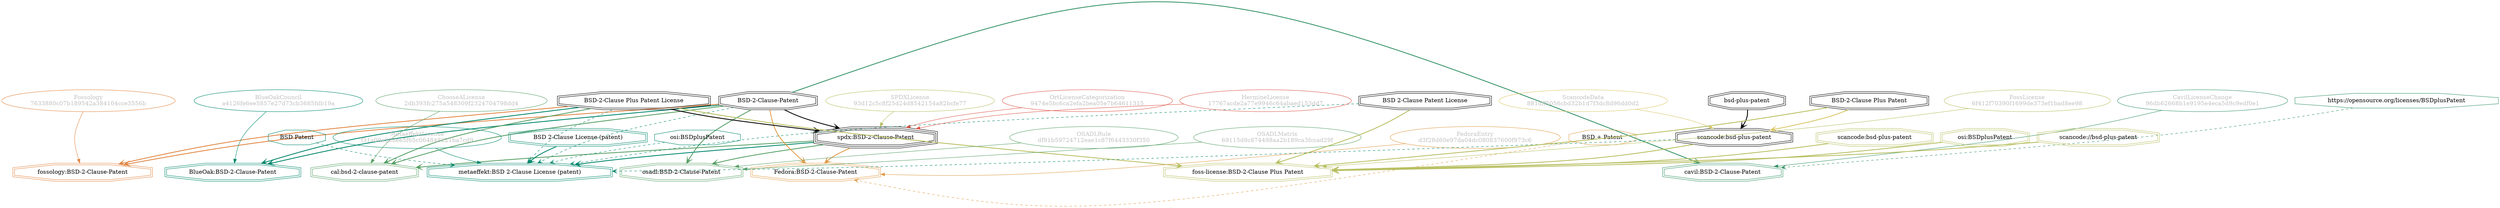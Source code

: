 strict digraph {
    node [shape=box];
    graph [splines=curved];
    383 [label="SPDXLicense\n93d12c5c8f25d24d8542154a82bcfe77"
        ,fontcolor=gray
        ,color="#b8bf62"
        ,fillcolor="beige;1"
        ,shape=ellipse];
    384 [label="spdx:BSD-2-Clause-Patent"
        ,shape=tripleoctagon];
    385 [label="BSD-2-Clause-Patent"
        ,shape=doubleoctagon];
    386 [label="BSD-2-Clause Plus Patent License"
        ,shape=doubleoctagon];
    5943 [label="FedoraEntry\nd3f28d60e97da04dc080837600f973c6"
         ,fontcolor=gray
         ,color="#e09d4b"
         ,fillcolor="beige;1"
         ,shape=ellipse];
    5944 [label="Fedora:BSD-2-Clause-Patent"
         ,color="#e09d4b"
         ,shape=doubleoctagon];
    5945 [label="BSD + Patent"
         ,color="#e09d4b"
         ,shape=octagon];
    8633 [label="BlueOakCouncil\na4126fe6ee5857e27d73cb3685fdb19a"
         ,fontcolor=gray
         ,color="#00876c"
         ,fillcolor="beige;1"
         ,shape=ellipse];
    8634 [label="BlueOak:BSD-2-Clause-Patent"
         ,color="#00876c"
         ,shape=doubleoctagon];
    9763 [label="OSADLRule\ndf91b59724712eae1c87f6443330f350"
         ,fontcolor=gray
         ,color="#58a066"
         ,fillcolor="beige;1"
         ,shape=ellipse];
    9764 [label="osadl:BSD-2-Clause-Patent"
         ,color="#58a066"
         ,shape=doubleoctagon];
    9908 [label="OSADLMatrix\n69115d9c874498aa2b189ca3fccad29f"
         ,fontcolor=gray
         ,color="#58a066"
         ,fillcolor="beige;1"
         ,shape=ellipse];
    10963 [label="ChooseALicense\n2db393fc275a548309f2324704798dd4"
          ,fontcolor=gray
          ,color="#58a066"
          ,fillcolor="beige;1"
          ,shape=ellipse];
    10964 [label="cal:bsd-2-clause-patent"
          ,color="#58a066"
          ,shape=doubleoctagon];
    13031 [label="ScancodeData\n881dff5056cbd32b1d7f3dc8d96dd0d2"
          ,fontcolor=gray
          ,color="#dac767"
          ,fillcolor="beige;1"
          ,shape=ellipse];
    13032 [label="scancode:bsd-plus-patent"
          ,shape=doubleoctagon];
    13033 [label="bsd-plus-patent"
          ,shape=doubleoctagon];
    13034 [label="BSD-2-Clause Plus Patent"
          ,shape=doubleoctagon];
    27799 [label="Fossology\n7633880c07b189542a384104cce3556b"
          ,fontcolor=gray
          ,color="#e18745"
          ,fillcolor="beige;1"
          ,shape=ellipse];
    27800 [label="fossology:BSD-2-Clause-Patent"
          ,color="#e18745"
          ,shape=doubleoctagon];
    28617 [label="OrtLicenseCategorization\n9474e5bc6ca2efa2bea05e7b64611315"
          ,fontcolor=gray
          ,color="#dc574a"
          ,fillcolor="beige;1"
          ,shape=ellipse];
    36555 [label="CavilLicenseChange\n96db62668b1e9195e4eca5d9c9edf0e1"
          ,fontcolor=gray
          ,color="#379469"
          ,fillcolor="beige;1"
          ,shape=ellipse];
    36556 [label="cavil:BSD-2-Clause-Patent"
          ,color="#379469"
          ,shape=doubleoctagon];
    36557 [label="https://opensource.org/licenses/BSDplusPatent"
          ,color="#379469"
          ,shape=octagon];
    39606 [label="BSD Patent"
          ,color="#00876c"
          ,shape=octagon];
    39607 [label="MetaeffektLicense\nf31a00a288ee5f65c064848221ba7cd9"
          ,fontcolor=gray
          ,color="#00876c"
          ,fillcolor="beige;1"
          ,shape=ellipse];
    39608 [label="metaeffekt:BSD 2-Clause License (patent)"
          ,color="#00876c"
          ,shape=doubleoctagon];
    39609 [label="BSD 2-Clause License (patent)"
          ,color="#00876c"
          ,shape=doubleoctagon];
    39610 [label="BSD 2-Clause Patent License"
          ,shape=doubleoctagon];
    39611 [label="osi:BSDplusPatent"
          ,color="#00876c"
          ,shape=octagon];
    50055 [label="HermineLicense\n17767acde2a77e9946c64abaed153dd7"
          ,fontcolor=gray
          ,color="#dc574a"
          ,fillcolor="beige;1"
          ,shape=ellipse];
    50431 [label="FossLicense\n6f412f70390f1699de373ef1bad8ee98"
          ,fontcolor=gray
          ,color="#b8bf62"
          ,fillcolor="beige;1"
          ,shape=ellipse];
    50432 [label="foss-license:BSD-2-Clause Plus Patent"
          ,color="#b8bf62"
          ,shape=doubleoctagon];
    50433 [label="scancode://bsd-plus-patent"
          ,color="#b8bf62"
          ,shape=doubleoctagon];
    50434 [label="scancode:bsd-plus-patent"
          ,color="#b8bf62"
          ,shape=doubleoctagon];
    50435 [label="osi:BSDplusPatent"
          ,color="#b8bf62"
          ,shape=doubleoctagon];
    383 -> 384 [weight=0.5
               ,color="#b8bf62"];
    384 -> 5944 [style=bold
                ,arrowhead=vee
                ,weight=0.7
                ,color="#e09d4b"];
    384 -> 9764 [style=bold
                ,arrowhead=vee
                ,weight=0.7
                ,color="#58a066"];
    384 -> 10964 [style=bold
                 ,arrowhead=vee
                 ,weight=0.7
                 ,color="#58a066"];
    384 -> 39608 [style=bold
                 ,arrowhead=vee
                 ,weight=0.7
                 ,color="#00876c"];
    385 -> 384 [style=bold
               ,arrowhead=vee
               ,weight=0.7];
    385 -> 5944 [style=bold
                ,arrowhead=vee
                ,weight=0.7
                ,color="#e09d4b"];
    385 -> 5944 [style=bold
                ,arrowhead=vee
                ,weight=0.7
                ,color="#e09d4b"];
    385 -> 8634 [style=bold
                ,arrowhead=vee
                ,weight=0.7
                ,color="#00876c"];
    385 -> 9764 [style=bold
                ,arrowhead=vee
                ,weight=0.7
                ,color="#58a066"];
    385 -> 10964 [style=bold
                 ,arrowhead=vee
                 ,weight=0.7
                 ,color="#58a066"];
    385 -> 27800 [style=bold
                 ,arrowhead=vee
                 ,weight=0.7
                 ,color="#e18745"];
    385 -> 36556 [style=bold
                 ,arrowhead=vee
                 ,weight=0.7
                 ,color="#379469"];
    385 -> 36556 [style=bold
                 ,arrowhead=vee
                 ,weight=0.7
                 ,color="#379469"];
    385 -> 39608 [style=dashed
                 ,arrowhead=vee
                 ,weight=0.5
                 ,color="#00876c"];
    386 -> 384 [style=bold
               ,arrowhead=vee
               ,weight=0.7];
    386 -> 8634 [style=bold
                ,arrowhead=vee
                ,weight=0.7
                ,color="#00876c"];
    386 -> 10964 [style=bold
                 ,arrowhead=vee
                 ,weight=0.7
                 ,color="#58a066"];
    386 -> 27800 [style=bold
                 ,arrowhead=vee
                 ,weight=0.7
                 ,color="#e18745"];
    386 -> 39608 [style=dashed
                 ,arrowhead=vee
                 ,weight=0.5
                 ,color="#00876c"];
    386 -> 50432 [style=bold
                 ,arrowhead=vee
                 ,weight=0.7
                 ,color="#b8bf62"];
    5943 -> 5944 [weight=0.5
                 ,color="#e09d4b"];
    5945 -> 5944 [style=dashed
                 ,arrowhead=vee
                 ,weight=0.5
                 ,color="#e09d4b"];
    8633 -> 8634 [weight=0.5
                 ,color="#00876c"];
    9763 -> 9764 [weight=0.5
                 ,color="#58a066"];
    9908 -> 9764 [weight=0.5
                 ,color="#58a066"];
    10963 -> 10964 [weight=0.5
                   ,color="#58a066"];
    13031 -> 13032 [weight=0.5
                   ,color="#dac767"];
    13032 -> 39608 [style=dashed
                   ,arrowhead=vee
                   ,weight=0.5
                   ,color="#00876c"];
    13032 -> 50432 [style=bold
                   ,arrowhead=vee
                   ,weight=0.7
                   ,color="#b8bf62"];
    13033 -> 13032 [style=bold
                   ,arrowhead=vee
                   ,weight=0.7];
    13034 -> 13032 [style=bold
                   ,arrowhead=vee
                   ,weight=0.7
                   ,color="#dac767"];
    13034 -> 50432 [style=bold
                   ,arrowhead=vee
                   ,weight=0.7
                   ,color="#b8bf62"];
    27799 -> 27800 [weight=0.5
                   ,color="#e18745"];
    28617 -> 384 [weight=0.5
                 ,color="#dc574a"];
    36555 -> 36556 [weight=0.5
                   ,color="#379469"];
    36557 -> 36556 [style=dashed
                   ,arrowhead=vee
                   ,weight=0.5
                   ,color="#379469"];
    39606 -> 39608 [style=dashed
                   ,arrowhead=vee
                   ,weight=0.5
                   ,color="#00876c"];
    39607 -> 39608 [weight=0.5
                   ,color="#00876c"];
    39609 -> 39608 [style=bold
                   ,arrowhead=vee
                   ,weight=0.7
                   ,color="#00876c"];
    39610 -> 39608 [style=dashed
                   ,arrowhead=vee
                   ,weight=0.5
                   ,color="#00876c"];
    39610 -> 50432 [style=bold
                   ,arrowhead=vee
                   ,weight=0.7
                   ,color="#b8bf62"];
    39611 -> 39608 [style=dashed
                   ,arrowhead=vee
                   ,weight=0.5
                   ,color="#00876c"];
    50055 -> 384 [weight=0.5
                 ,color="#dc574a"];
    50431 -> 50432 [weight=0.5
                   ,color="#b8bf62"];
    50433 -> 50432 [style=bold
                   ,arrowhead=vee
                   ,weight=0.7
                   ,color="#b8bf62"];
    50434 -> 50432 [style=bold
                   ,arrowhead=vee
                   ,weight=0.7
                   ,color="#b8bf62"];
    50435 -> 50432 [style=bold
                   ,arrowhead=vee
                   ,weight=0.7
                   ,color="#b8bf62"];
}
